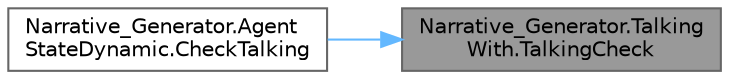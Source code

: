 digraph "Narrative_Generator.TalkingWith.TalkingCheck"
{
 // LATEX_PDF_SIZE
  bgcolor="transparent";
  edge [fontname=Helvetica,fontsize=10,labelfontname=Helvetica,labelfontsize=10];
  node [fontname=Helvetica,fontsize=10,shape=box,height=0.2,width=0.4];
  rankdir="RL";
  Node1 [label="Narrative_Generator.Talking\lWith.TalkingCheck",height=0.2,width=0.4,color="gray40", fillcolor="grey60", style="filled", fontcolor="black",tooltip="Returns the status of the conversation."];
  Node1 -> Node2 [dir="back",color="steelblue1",style="solid"];
  Node2 [label="Narrative_Generator.Agent\lStateDynamic.CheckTalking",height=0.2,width=0.4,color="grey40", fillcolor="white", style="filled",URL="$class_narrative___generator_1_1_agent_state_dynamic.html#aae214ac75783ce186049cf6e3022398b",tooltip="Method for checking if this agent is talking to some other agent."];
}
